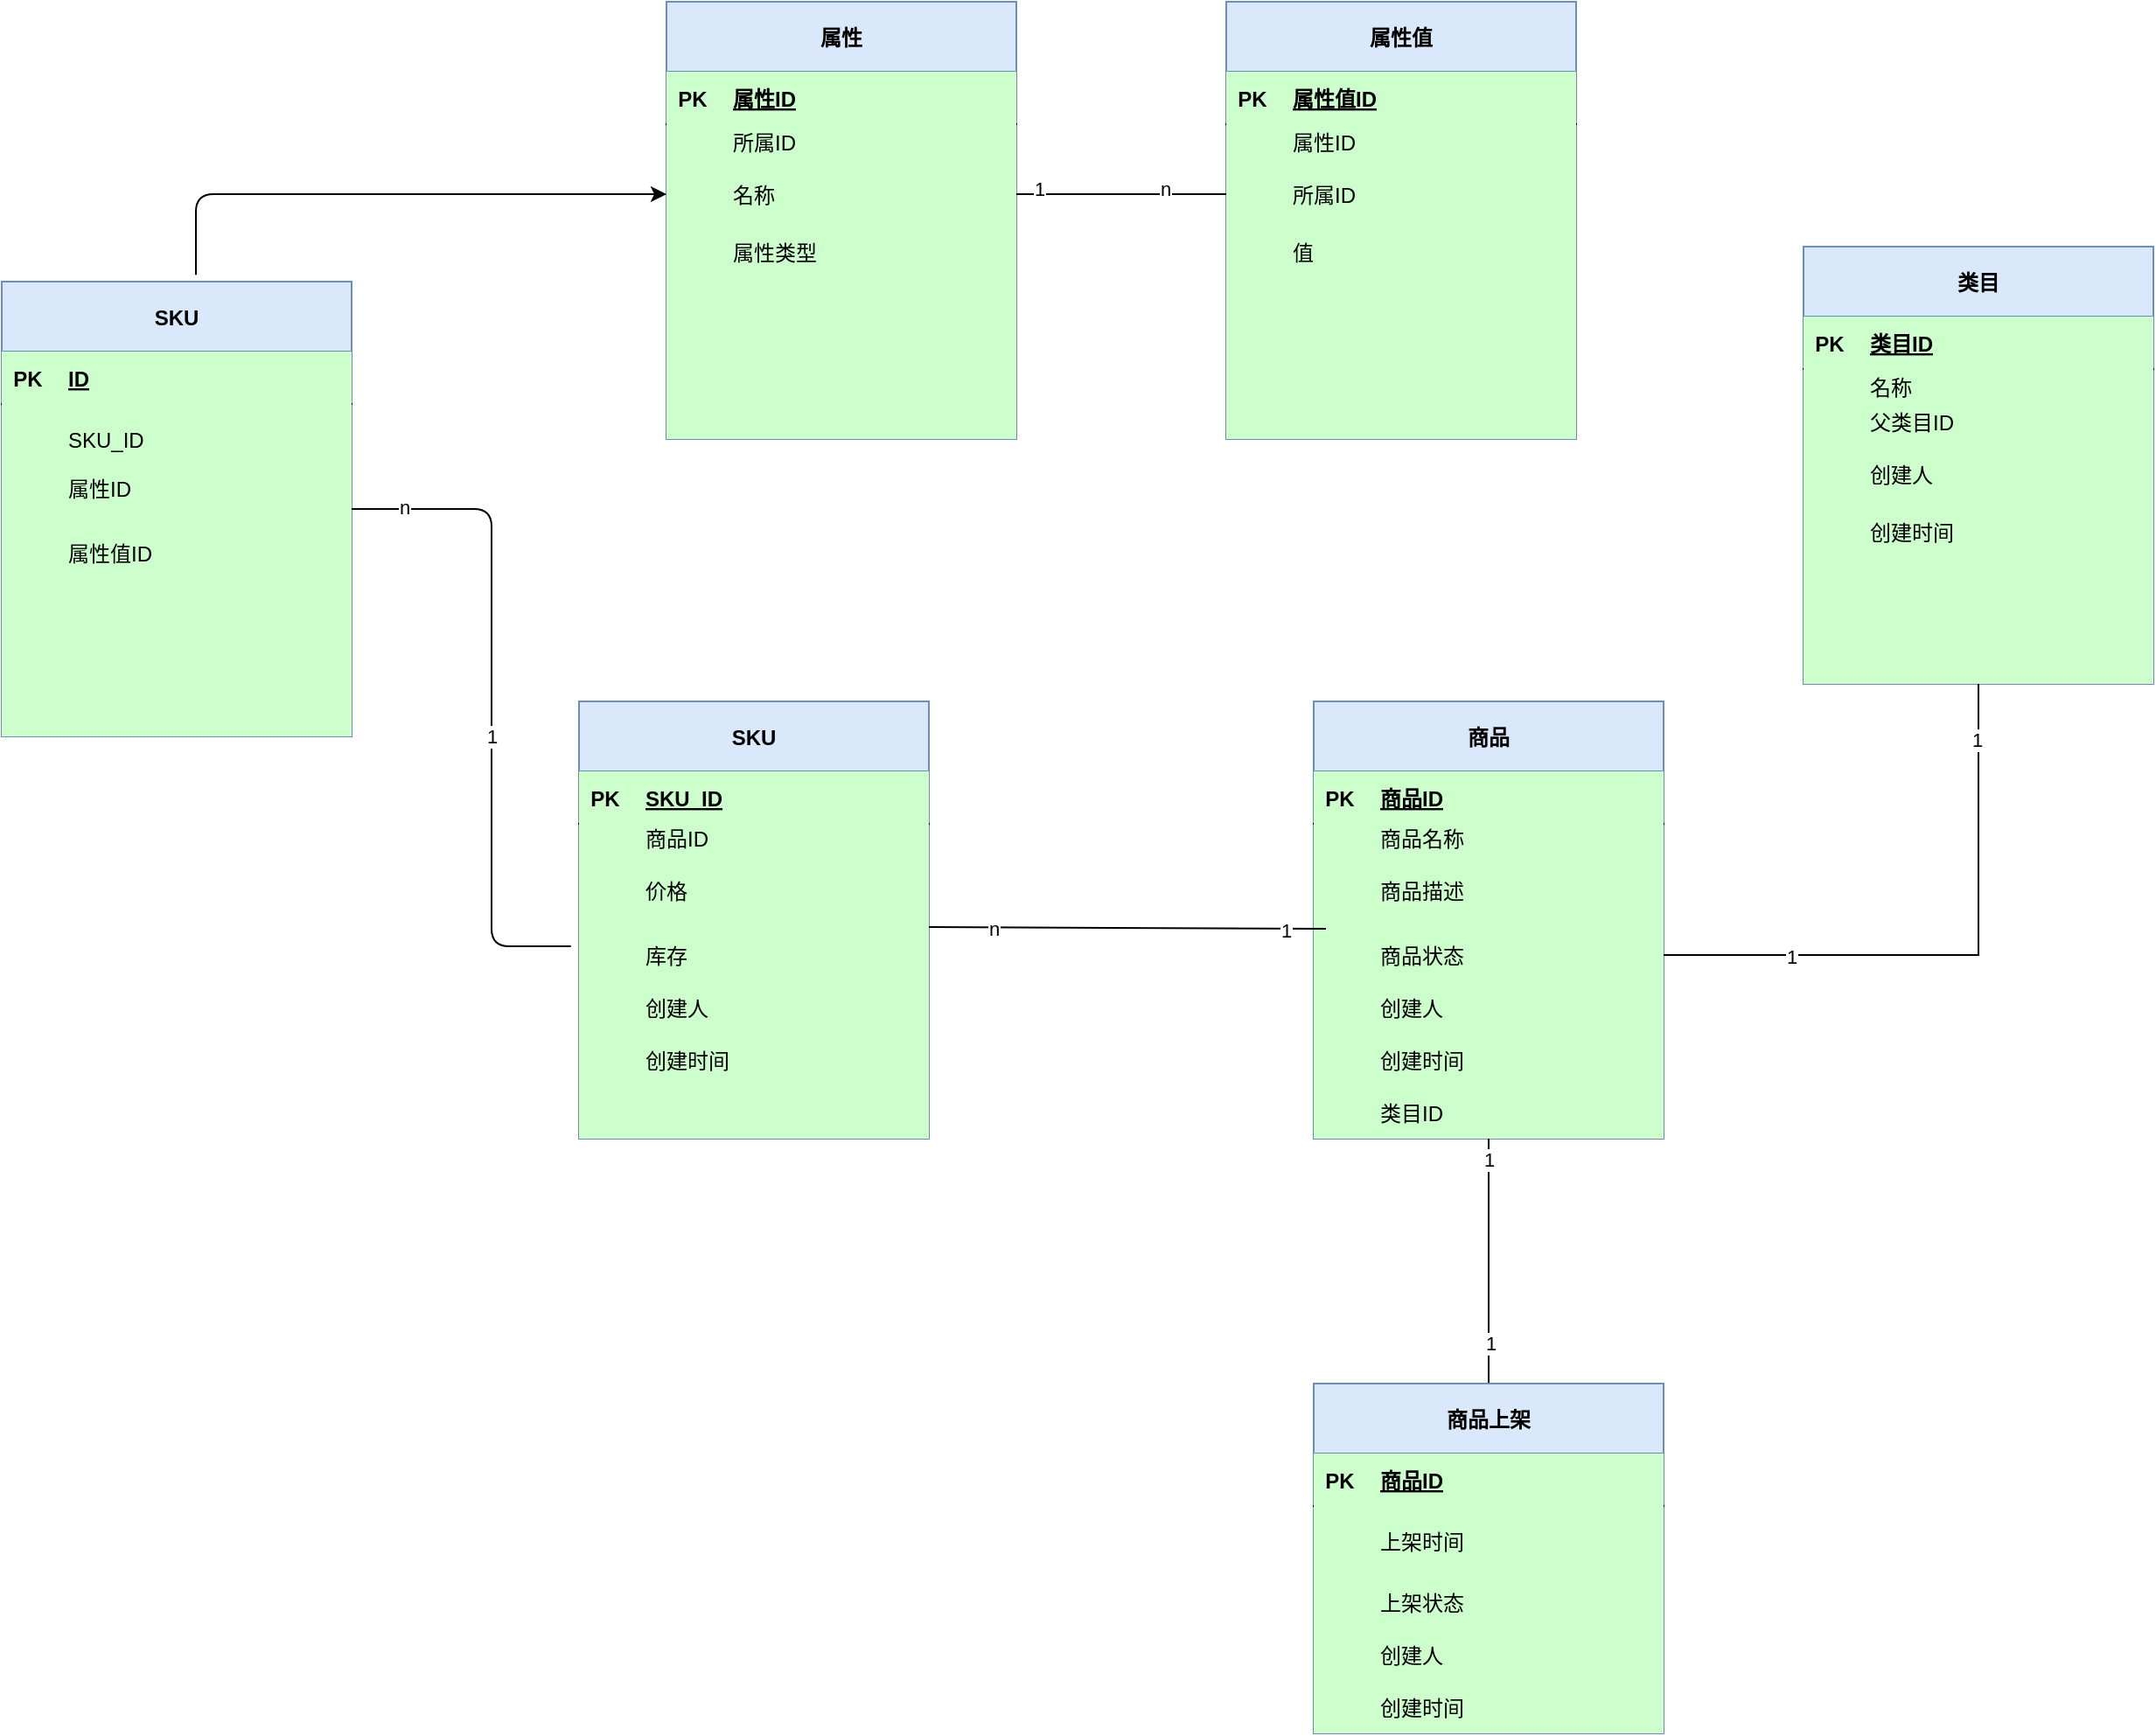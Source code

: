 <mxfile version="13.7.5" type="github">
  <diagram name="Page-1" id="efa7a0a1-bf9b-a30e-e6df-94a7791c09e9">
    <mxGraphModel dx="1424" dy="1853" grid="1" gridSize="10" guides="1" tooltips="1" connect="1" arrows="1" fold="1" page="1" pageScale="1" pageWidth="826" pageHeight="1169" background="#ffffff" math="0" shadow="0">
      <root>
        <mxCell id="0" />
        <mxCell id="1" parent="0" />
        <mxCell id="qIVOGHb0BJN2lnLGOt8N-184" value="SKU" style="shape=table;startSize=40;container=1;collapsible=1;childLayout=tableLayout;fixedRows=1;rowLines=0;fontStyle=1;align=center;resizeLast=1;fillColor=#dae8fc;strokeColor=#6c8ebf;" parent="1" vertex="1">
          <mxGeometry x="890" y="350" width="200" height="250" as="geometry" />
        </mxCell>
        <mxCell id="qIVOGHb0BJN2lnLGOt8N-185" value="" style="shape=partialRectangle;collapsible=0;dropTarget=0;pointerEvents=0;top=0;left=0;bottom=1;right=0;points=[[0,0.5],[1,0.5]];portConstraint=eastwest;fillColor=#CCFFCC;" parent="qIVOGHb0BJN2lnLGOt8N-184" vertex="1">
          <mxGeometry y="40" width="200" height="30" as="geometry" />
        </mxCell>
        <mxCell id="qIVOGHb0BJN2lnLGOt8N-186" value="PK" style="shape=partialRectangle;connectable=0;top=0;left=0;bottom=0;right=0;fontStyle=1;overflow=hidden;fillColor=#CCFFCC;" parent="qIVOGHb0BJN2lnLGOt8N-185" vertex="1">
          <mxGeometry width="30" height="30" as="geometry" />
        </mxCell>
        <mxCell id="qIVOGHb0BJN2lnLGOt8N-187" value="SKU_ID" style="shape=partialRectangle;connectable=0;top=0;left=0;bottom=0;right=0;align=left;spacingLeft=6;fontStyle=5;overflow=hidden;fillColor=#CCFFCC;" parent="qIVOGHb0BJN2lnLGOt8N-185" vertex="1">
          <mxGeometry x="30" width="170" height="30" as="geometry" />
        </mxCell>
        <mxCell id="qIVOGHb0BJN2lnLGOt8N-188" value="" style="shape=partialRectangle;collapsible=0;dropTarget=0;pointerEvents=0;top=0;left=0;bottom=0;right=0;points=[[0,0.5],[1,0.5]];portConstraint=eastwest;fillColor=#CCFFCC;" parent="qIVOGHb0BJN2lnLGOt8N-184" vertex="1">
          <mxGeometry y="70" width="200" height="30" as="geometry" />
        </mxCell>
        <mxCell id="qIVOGHb0BJN2lnLGOt8N-189" value="" style="shape=partialRectangle;connectable=0;top=0;left=0;bottom=0;right=0;editable=1;overflow=hidden;fillColor=#CCFFCC;" parent="qIVOGHb0BJN2lnLGOt8N-188" vertex="1">
          <mxGeometry width="30" height="30" as="geometry" />
        </mxCell>
        <mxCell id="qIVOGHb0BJN2lnLGOt8N-190" value="商品ID&#xa;" style="shape=partialRectangle;connectable=0;top=0;left=0;bottom=0;right=0;align=left;spacingLeft=6;overflow=hidden;fillColor=#CCFFCC;" parent="qIVOGHb0BJN2lnLGOt8N-188" vertex="1">
          <mxGeometry x="30" width="170" height="30" as="geometry" />
        </mxCell>
        <mxCell id="qIVOGHb0BJN2lnLGOt8N-191" value="" style="shape=partialRectangle;collapsible=0;dropTarget=0;pointerEvents=0;top=0;left=0;bottom=0;right=0;points=[[0,0.5],[1,0.5]];portConstraint=eastwest;fillColor=#CCFFCC;" parent="qIVOGHb0BJN2lnLGOt8N-184" vertex="1">
          <mxGeometry y="100" width="200" height="30" as="geometry" />
        </mxCell>
        <mxCell id="qIVOGHb0BJN2lnLGOt8N-192" value="" style="shape=partialRectangle;connectable=0;top=0;left=0;bottom=0;right=0;editable=1;overflow=hidden;fillColor=#CCFFCC;" parent="qIVOGHb0BJN2lnLGOt8N-191" vertex="1">
          <mxGeometry width="30" height="30" as="geometry" />
        </mxCell>
        <mxCell id="qIVOGHb0BJN2lnLGOt8N-193" value="价格&#xa;" style="shape=partialRectangle;connectable=0;top=0;left=0;bottom=0;right=0;align=left;spacingLeft=6;overflow=hidden;fillColor=#CCFFCC;" parent="qIVOGHb0BJN2lnLGOt8N-191" vertex="1">
          <mxGeometry x="30" width="170" height="30" as="geometry" />
        </mxCell>
        <mxCell id="qIVOGHb0BJN2lnLGOt8N-194" value="" style="shape=partialRectangle;collapsible=0;dropTarget=0;pointerEvents=0;top=0;left=0;bottom=0;right=0;points=[[0,0.5],[1,0.5]];portConstraint=eastwest;fillColor=#CCFFCC;" parent="qIVOGHb0BJN2lnLGOt8N-184" vertex="1">
          <mxGeometry y="130" width="200" height="30" as="geometry" />
        </mxCell>
        <mxCell id="qIVOGHb0BJN2lnLGOt8N-195" value="" style="shape=partialRectangle;connectable=0;top=0;left=0;bottom=0;right=0;editable=1;overflow=hidden;fillColor=#CCFFCC;" parent="qIVOGHb0BJN2lnLGOt8N-194" vertex="1">
          <mxGeometry width="30" height="30" as="geometry" />
        </mxCell>
        <mxCell id="qIVOGHb0BJN2lnLGOt8N-196" value="库存" style="shape=partialRectangle;connectable=0;top=0;left=0;bottom=0;right=0;align=left;spacingLeft=6;overflow=hidden;fillColor=#CCFFCC;" parent="qIVOGHb0BJN2lnLGOt8N-194" vertex="1">
          <mxGeometry x="30" width="170" height="30" as="geometry" />
        </mxCell>
        <mxCell id="qIVOGHb0BJN2lnLGOt8N-200" value="" style="shape=partialRectangle;collapsible=0;dropTarget=0;pointerEvents=0;top=0;left=0;bottom=0;right=0;points=[[0,0.5],[1,0.5]];portConstraint=eastwest;fillColor=#CCFFCC;" parent="qIVOGHb0BJN2lnLGOt8N-184" vertex="1">
          <mxGeometry y="160" width="200" height="30" as="geometry" />
        </mxCell>
        <mxCell id="qIVOGHb0BJN2lnLGOt8N-201" value="" style="shape=partialRectangle;connectable=0;top=0;left=0;bottom=0;right=0;editable=1;overflow=hidden;fillColor=#CCFFCC;" parent="qIVOGHb0BJN2lnLGOt8N-200" vertex="1">
          <mxGeometry width="30" height="30" as="geometry" />
        </mxCell>
        <mxCell id="qIVOGHb0BJN2lnLGOt8N-202" value="创建人" style="shape=partialRectangle;connectable=0;top=0;left=0;bottom=0;right=0;align=left;spacingLeft=6;overflow=hidden;fillColor=#CCFFCC;labelBorderColor=none;" parent="qIVOGHb0BJN2lnLGOt8N-200" vertex="1">
          <mxGeometry x="30" width="170" height="30" as="geometry" />
        </mxCell>
        <mxCell id="qIVOGHb0BJN2lnLGOt8N-203" value="" style="shape=partialRectangle;collapsible=0;dropTarget=0;pointerEvents=0;top=0;left=0;bottom=0;right=0;points=[[0,0.5],[1,0.5]];portConstraint=eastwest;fillColor=#CCFFCC;" parent="qIVOGHb0BJN2lnLGOt8N-184" vertex="1">
          <mxGeometry y="190" width="200" height="30" as="geometry" />
        </mxCell>
        <mxCell id="qIVOGHb0BJN2lnLGOt8N-204" value="" style="shape=partialRectangle;connectable=0;top=0;left=0;bottom=0;right=0;editable=1;overflow=hidden;fillColor=#CCFFCC;" parent="qIVOGHb0BJN2lnLGOt8N-203" vertex="1">
          <mxGeometry width="30" height="30" as="geometry" />
        </mxCell>
        <mxCell id="qIVOGHb0BJN2lnLGOt8N-205" value="创建时间" style="shape=partialRectangle;connectable=0;top=0;left=0;bottom=0;right=0;align=left;spacingLeft=6;overflow=hidden;fillColor=#CCFFCC;" parent="qIVOGHb0BJN2lnLGOt8N-203" vertex="1">
          <mxGeometry x="30" width="170" height="30" as="geometry" />
        </mxCell>
        <mxCell id="qIVOGHb0BJN2lnLGOt8N-197" value="" style="shape=partialRectangle;collapsible=0;dropTarget=0;pointerEvents=0;top=0;left=0;bottom=0;right=0;points=[[0,0.5],[1,0.5]];portConstraint=eastwest;fillColor=#CCFFCC;" parent="qIVOGHb0BJN2lnLGOt8N-184" vertex="1">
          <mxGeometry y="220" width="200" height="30" as="geometry" />
        </mxCell>
        <mxCell id="qIVOGHb0BJN2lnLGOt8N-198" value="" style="shape=partialRectangle;connectable=0;top=0;left=0;bottom=0;right=0;editable=1;overflow=hidden;fillColor=#CCFFCC;" parent="qIVOGHb0BJN2lnLGOt8N-197" vertex="1">
          <mxGeometry width="30" height="30" as="geometry" />
        </mxCell>
        <mxCell id="qIVOGHb0BJN2lnLGOt8N-199" value="" style="shape=partialRectangle;connectable=0;top=0;left=0;bottom=0;right=0;align=left;spacingLeft=6;overflow=hidden;fillColor=#CCFFCC;" parent="qIVOGHb0BJN2lnLGOt8N-197" vertex="1">
          <mxGeometry x="30" width="170" height="30" as="geometry" />
        </mxCell>
        <mxCell id="qIVOGHb0BJN2lnLGOt8N-303" style="edgeStyle=none;rounded=1;orthogonalLoop=1;jettySize=auto;html=1;entryX=0;entryY=0.5;entryDx=0;entryDy=0;startSize=40;" parent="qIVOGHb0BJN2lnLGOt8N-184" source="qIVOGHb0BJN2lnLGOt8N-194" target="qIVOGHb0BJN2lnLGOt8N-194" edge="1">
          <mxGeometry relative="1" as="geometry" />
        </mxCell>
        <mxCell id="qIVOGHb0BJN2lnLGOt8N-162" value="商品" style="shape=table;startSize=40;container=1;collapsible=1;childLayout=tableLayout;fixedRows=1;rowLines=0;fontStyle=1;align=center;resizeLast=1;fillColor=#dae8fc;strokeColor=#6c8ebf;" parent="1" vertex="1">
          <mxGeometry x="1310" y="350" width="200" height="250" as="geometry" />
        </mxCell>
        <mxCell id="qIVOGHb0BJN2lnLGOt8N-163" value="" style="shape=partialRectangle;collapsible=0;dropTarget=0;pointerEvents=0;top=0;left=0;bottom=1;right=0;points=[[0,0.5],[1,0.5]];portConstraint=eastwest;fillColor=#CCFFCC;" parent="qIVOGHb0BJN2lnLGOt8N-162" vertex="1">
          <mxGeometry y="40" width="200" height="30" as="geometry" />
        </mxCell>
        <mxCell id="qIVOGHb0BJN2lnLGOt8N-164" value="PK" style="shape=partialRectangle;connectable=0;top=0;left=0;bottom=0;right=0;fontStyle=1;overflow=hidden;fillColor=#CCFFCC;" parent="qIVOGHb0BJN2lnLGOt8N-163" vertex="1">
          <mxGeometry width="30" height="30" as="geometry" />
        </mxCell>
        <mxCell id="qIVOGHb0BJN2lnLGOt8N-165" value="商品ID" style="shape=partialRectangle;connectable=0;top=0;left=0;bottom=0;right=0;align=left;spacingLeft=6;fontStyle=5;overflow=hidden;fillColor=#CCFFCC;" parent="qIVOGHb0BJN2lnLGOt8N-163" vertex="1">
          <mxGeometry x="30" width="170" height="30" as="geometry" />
        </mxCell>
        <mxCell id="qIVOGHb0BJN2lnLGOt8N-166" value="" style="shape=partialRectangle;collapsible=0;dropTarget=0;pointerEvents=0;top=0;left=0;bottom=0;right=0;points=[[0,0.5],[1,0.5]];portConstraint=eastwest;fillColor=#CCFFCC;" parent="qIVOGHb0BJN2lnLGOt8N-162" vertex="1">
          <mxGeometry y="70" width="200" height="30" as="geometry" />
        </mxCell>
        <mxCell id="qIVOGHb0BJN2lnLGOt8N-167" value="" style="shape=partialRectangle;connectable=0;top=0;left=0;bottom=0;right=0;editable=1;overflow=hidden;fillColor=#CCFFCC;" parent="qIVOGHb0BJN2lnLGOt8N-166" vertex="1">
          <mxGeometry width="30" height="30" as="geometry" />
        </mxCell>
        <mxCell id="qIVOGHb0BJN2lnLGOt8N-168" value="商品名称&#xa;" style="shape=partialRectangle;connectable=0;top=0;left=0;bottom=0;right=0;align=left;spacingLeft=6;overflow=hidden;fillColor=#CCFFCC;" parent="qIVOGHb0BJN2lnLGOt8N-166" vertex="1">
          <mxGeometry x="30" width="170" height="30" as="geometry" />
        </mxCell>
        <mxCell id="qIVOGHb0BJN2lnLGOt8N-169" value="" style="shape=partialRectangle;collapsible=0;dropTarget=0;pointerEvents=0;top=0;left=0;bottom=0;right=0;points=[[0,0.5],[1,0.5]];portConstraint=eastwest;fillColor=#CCFFCC;" parent="qIVOGHb0BJN2lnLGOt8N-162" vertex="1">
          <mxGeometry y="100" width="200" height="30" as="geometry" />
        </mxCell>
        <mxCell id="qIVOGHb0BJN2lnLGOt8N-170" value="" style="shape=partialRectangle;connectable=0;top=0;left=0;bottom=0;right=0;editable=1;overflow=hidden;fillColor=#CCFFCC;" parent="qIVOGHb0BJN2lnLGOt8N-169" vertex="1">
          <mxGeometry width="30" height="30" as="geometry" />
        </mxCell>
        <mxCell id="qIVOGHb0BJN2lnLGOt8N-171" value="商品描述&#xa;" style="shape=partialRectangle;connectable=0;top=0;left=0;bottom=0;right=0;align=left;spacingLeft=6;overflow=hidden;fillColor=#CCFFCC;" parent="qIVOGHb0BJN2lnLGOt8N-169" vertex="1">
          <mxGeometry x="30" width="170" height="30" as="geometry" />
        </mxCell>
        <mxCell id="qIVOGHb0BJN2lnLGOt8N-172" value="" style="shape=partialRectangle;collapsible=0;dropTarget=0;pointerEvents=0;top=0;left=0;bottom=0;right=0;points=[[0,0.5],[1,0.5]];portConstraint=eastwest;fillColor=#CCFFCC;" parent="qIVOGHb0BJN2lnLGOt8N-162" vertex="1">
          <mxGeometry y="130" width="200" height="30" as="geometry" />
        </mxCell>
        <mxCell id="qIVOGHb0BJN2lnLGOt8N-173" value="" style="shape=partialRectangle;connectable=0;top=0;left=0;bottom=0;right=0;editable=1;overflow=hidden;fillColor=#CCFFCC;" parent="qIVOGHb0BJN2lnLGOt8N-172" vertex="1">
          <mxGeometry width="30" height="30" as="geometry" />
        </mxCell>
        <mxCell id="qIVOGHb0BJN2lnLGOt8N-174" value="商品状态" style="shape=partialRectangle;connectable=0;top=0;left=0;bottom=0;right=0;align=left;spacingLeft=6;overflow=hidden;fillColor=#CCFFCC;" parent="qIVOGHb0BJN2lnLGOt8N-172" vertex="1">
          <mxGeometry x="30" width="170" height="30" as="geometry" />
        </mxCell>
        <mxCell id="qIVOGHb0BJN2lnLGOt8N-178" value="" style="shape=partialRectangle;collapsible=0;dropTarget=0;pointerEvents=0;top=0;left=0;bottom=0;right=0;points=[[0,0.5],[1,0.5]];portConstraint=eastwest;fillColor=#CCFFCC;" parent="qIVOGHb0BJN2lnLGOt8N-162" vertex="1">
          <mxGeometry y="160" width="200" height="30" as="geometry" />
        </mxCell>
        <mxCell id="qIVOGHb0BJN2lnLGOt8N-179" value="" style="shape=partialRectangle;connectable=0;top=0;left=0;bottom=0;right=0;editable=1;overflow=hidden;fillColor=#CCFFCC;" parent="qIVOGHb0BJN2lnLGOt8N-178" vertex="1">
          <mxGeometry width="30" height="30" as="geometry" />
        </mxCell>
        <mxCell id="qIVOGHb0BJN2lnLGOt8N-180" value="创建人" style="shape=partialRectangle;connectable=0;top=0;left=0;bottom=0;right=0;align=left;spacingLeft=6;overflow=hidden;fillColor=#CCFFCC;" parent="qIVOGHb0BJN2lnLGOt8N-178" vertex="1">
          <mxGeometry x="30" width="170" height="30" as="geometry" />
        </mxCell>
        <mxCell id="qIVOGHb0BJN2lnLGOt8N-181" value="" style="shape=partialRectangle;collapsible=0;dropTarget=0;pointerEvents=0;top=0;left=0;bottom=0;right=0;points=[[0,0.5],[1,0.5]];portConstraint=eastwest;fillColor=#CCFFCC;" parent="qIVOGHb0BJN2lnLGOt8N-162" vertex="1">
          <mxGeometry y="190" width="200" height="30" as="geometry" />
        </mxCell>
        <mxCell id="qIVOGHb0BJN2lnLGOt8N-182" value="" style="shape=partialRectangle;connectable=0;top=0;left=0;bottom=0;right=0;editable=1;overflow=hidden;fillColor=#CCFFCC;" parent="qIVOGHb0BJN2lnLGOt8N-181" vertex="1">
          <mxGeometry width="30" height="30" as="geometry" />
        </mxCell>
        <mxCell id="qIVOGHb0BJN2lnLGOt8N-183" value="创建时间" style="shape=partialRectangle;connectable=0;top=0;left=0;bottom=0;right=0;align=left;spacingLeft=6;overflow=hidden;fillColor=#CCFFCC;" parent="qIVOGHb0BJN2lnLGOt8N-181" vertex="1">
          <mxGeometry x="30" width="170" height="30" as="geometry" />
        </mxCell>
        <mxCell id="qIVOGHb0BJN2lnLGOt8N-320" value="" style="shape=partialRectangle;collapsible=0;dropTarget=0;pointerEvents=0;fillColor=none;top=0;left=0;bottom=0;right=0;points=[[0,0.5],[1,0.5]];portConstraint=eastwest;strokeWidth=1;align=left;" parent="qIVOGHb0BJN2lnLGOt8N-162" vertex="1">
          <mxGeometry y="220" width="200" height="30" as="geometry" />
        </mxCell>
        <mxCell id="qIVOGHb0BJN2lnLGOt8N-321" value="" style="shape=partialRectangle;connectable=0;top=0;left=0;bottom=0;right=0;editable=1;overflow=hidden;fillColor=#CCFFCC;" parent="qIVOGHb0BJN2lnLGOt8N-320" vertex="1">
          <mxGeometry width="30" height="30" as="geometry" />
        </mxCell>
        <mxCell id="qIVOGHb0BJN2lnLGOt8N-322" value="类目ID" style="shape=partialRectangle;connectable=0;top=0;left=0;bottom=0;right=0;align=left;spacingLeft=6;overflow=hidden;strokeColor=#82b366;fillColor=#CCFFCC;" parent="qIVOGHb0BJN2lnLGOt8N-320" vertex="1">
          <mxGeometry x="30" width="170" height="30" as="geometry" />
        </mxCell>
        <mxCell id="qIVOGHb0BJN2lnLGOt8N-206" value="SKU" style="shape=table;startSize=40;container=1;collapsible=1;childLayout=tableLayout;fixedRows=1;rowLines=0;fontStyle=1;align=center;resizeLast=1;fillColor=#dae8fc;strokeColor=#6c8ebf;" parent="1" vertex="1">
          <mxGeometry x="560" y="110" width="200" height="260" as="geometry" />
        </mxCell>
        <mxCell id="qIVOGHb0BJN2lnLGOt8N-207" value="" style="shape=partialRectangle;collapsible=0;dropTarget=0;pointerEvents=0;top=0;left=0;bottom=1;right=0;points=[[0,0.5],[1,0.5]];portConstraint=eastwest;fillColor=#CCFFCC;" parent="qIVOGHb0BJN2lnLGOt8N-206" vertex="1">
          <mxGeometry y="40" width="200" height="30" as="geometry" />
        </mxCell>
        <mxCell id="qIVOGHb0BJN2lnLGOt8N-208" value="PK" style="shape=partialRectangle;connectable=0;top=0;left=0;bottom=0;right=0;fontStyle=1;overflow=hidden;fillColor=#CCFFCC;" parent="qIVOGHb0BJN2lnLGOt8N-207" vertex="1">
          <mxGeometry width="30" height="30" as="geometry" />
        </mxCell>
        <mxCell id="qIVOGHb0BJN2lnLGOt8N-209" value="ID" style="shape=partialRectangle;connectable=0;top=0;left=0;bottom=0;right=0;align=left;spacingLeft=6;fontStyle=5;overflow=hidden;fillColor=#CCFFCC;" parent="qIVOGHb0BJN2lnLGOt8N-207" vertex="1">
          <mxGeometry x="30" width="170" height="30" as="geometry" />
        </mxCell>
        <mxCell id="qIVOGHb0BJN2lnLGOt8N-210" value="" style="shape=partialRectangle;collapsible=0;dropTarget=0;pointerEvents=0;top=0;left=0;bottom=0;right=0;points=[[0,0.5],[1,0.5]];portConstraint=eastwest;fillColor=#CCFFCC;" parent="qIVOGHb0BJN2lnLGOt8N-206" vertex="1">
          <mxGeometry y="70" width="200" height="40" as="geometry" />
        </mxCell>
        <mxCell id="qIVOGHb0BJN2lnLGOt8N-211" value="" style="shape=partialRectangle;connectable=0;top=0;left=0;bottom=0;right=0;editable=1;overflow=hidden;fillColor=#CCFFCC;" parent="qIVOGHb0BJN2lnLGOt8N-210" vertex="1">
          <mxGeometry width="30" height="40" as="geometry" />
        </mxCell>
        <mxCell id="qIVOGHb0BJN2lnLGOt8N-212" value="SKU_ID" style="shape=partialRectangle;connectable=0;top=0;left=0;bottom=0;right=0;align=left;spacingLeft=6;overflow=hidden;strokeWidth=1;labelBorderColor=none;fillColor=none;" parent="qIVOGHb0BJN2lnLGOt8N-210" vertex="1">
          <mxGeometry x="30" width="170" height="40" as="geometry" />
        </mxCell>
        <mxCell id="qIVOGHb0BJN2lnLGOt8N-213" value="" style="shape=partialRectangle;collapsible=0;dropTarget=0;pointerEvents=0;top=0;left=0;bottom=0;right=0;points=[[0,0.5],[1,0.5]];portConstraint=eastwest;fillColor=#CCFFCC;" parent="qIVOGHb0BJN2lnLGOt8N-206" vertex="1">
          <mxGeometry y="110" width="200" height="30" as="geometry" />
        </mxCell>
        <mxCell id="qIVOGHb0BJN2lnLGOt8N-214" value="" style="shape=partialRectangle;connectable=0;top=0;left=0;bottom=0;right=0;editable=1;overflow=hidden;fillColor=#CCFFCC;" parent="qIVOGHb0BJN2lnLGOt8N-213" vertex="1">
          <mxGeometry width="30" height="30" as="geometry" />
        </mxCell>
        <mxCell id="qIVOGHb0BJN2lnLGOt8N-215" value="属性ID&#xa;" style="shape=partialRectangle;connectable=0;top=0;left=0;bottom=0;right=0;align=left;spacingLeft=6;overflow=hidden;fillColor=#CCFFCC;" parent="qIVOGHb0BJN2lnLGOt8N-213" vertex="1">
          <mxGeometry x="30" width="170" height="30" as="geometry" />
        </mxCell>
        <mxCell id="qIVOGHb0BJN2lnLGOt8N-216" value="" style="shape=partialRectangle;collapsible=0;dropTarget=0;pointerEvents=0;top=0;left=0;bottom=0;right=0;points=[[0,0.5],[1,0.5]];portConstraint=eastwest;fillColor=#CCFFCC;" parent="qIVOGHb0BJN2lnLGOt8N-206" vertex="1">
          <mxGeometry y="140" width="200" height="30" as="geometry" />
        </mxCell>
        <mxCell id="qIVOGHb0BJN2lnLGOt8N-217" value="" style="shape=partialRectangle;connectable=0;top=0;left=0;bottom=0;right=0;editable=1;overflow=hidden;fillColor=#CCFFCC;" parent="qIVOGHb0BJN2lnLGOt8N-216" vertex="1">
          <mxGeometry width="30" height="30" as="geometry" />
        </mxCell>
        <mxCell id="qIVOGHb0BJN2lnLGOt8N-218" value="属性值ID" style="shape=partialRectangle;connectable=0;top=0;left=0;bottom=0;right=0;align=left;spacingLeft=6;overflow=hidden;fillColor=#CCFFCC;" parent="qIVOGHb0BJN2lnLGOt8N-216" vertex="1">
          <mxGeometry x="30" width="170" height="30" as="geometry" />
        </mxCell>
        <mxCell id="qIVOGHb0BJN2lnLGOt8N-219" value="" style="shape=partialRectangle;collapsible=0;dropTarget=0;pointerEvents=0;top=0;left=0;bottom=0;right=0;points=[[0,0.5],[1,0.5]];portConstraint=eastwest;fillColor=#CCFFCC;" parent="qIVOGHb0BJN2lnLGOt8N-206" vertex="1">
          <mxGeometry y="170" width="200" height="30" as="geometry" />
        </mxCell>
        <mxCell id="qIVOGHb0BJN2lnLGOt8N-220" value="" style="shape=partialRectangle;connectable=0;top=0;left=0;bottom=0;right=0;editable=1;overflow=hidden;fillColor=#CCFFCC;" parent="qIVOGHb0BJN2lnLGOt8N-219" vertex="1">
          <mxGeometry width="30" height="30" as="geometry" />
        </mxCell>
        <mxCell id="qIVOGHb0BJN2lnLGOt8N-221" value="" style="shape=partialRectangle;connectable=0;top=0;left=0;bottom=0;right=0;align=left;spacingLeft=6;overflow=hidden;fillColor=#CCFFCC;labelBorderColor=none;" parent="qIVOGHb0BJN2lnLGOt8N-219" vertex="1">
          <mxGeometry x="30" width="170" height="30" as="geometry" />
        </mxCell>
        <mxCell id="qIVOGHb0BJN2lnLGOt8N-222" value="" style="shape=partialRectangle;collapsible=0;dropTarget=0;pointerEvents=0;top=0;left=0;bottom=0;right=0;points=[[0,0.5],[1,0.5]];portConstraint=eastwest;fillColor=#CCFFCC;" parent="qIVOGHb0BJN2lnLGOt8N-206" vertex="1">
          <mxGeometry y="200" width="200" height="30" as="geometry" />
        </mxCell>
        <mxCell id="qIVOGHb0BJN2lnLGOt8N-223" value="" style="shape=partialRectangle;connectable=0;top=0;left=0;bottom=0;right=0;editable=1;overflow=hidden;fillColor=#CCFFCC;" parent="qIVOGHb0BJN2lnLGOt8N-222" vertex="1">
          <mxGeometry width="30" height="30" as="geometry" />
        </mxCell>
        <mxCell id="qIVOGHb0BJN2lnLGOt8N-224" value="" style="shape=partialRectangle;connectable=0;top=0;left=0;bottom=0;right=0;align=left;spacingLeft=6;overflow=hidden;fillColor=#CCFFCC;" parent="qIVOGHb0BJN2lnLGOt8N-222" vertex="1">
          <mxGeometry x="30" width="170" height="30" as="geometry" />
        </mxCell>
        <mxCell id="qIVOGHb0BJN2lnLGOt8N-225" value="" style="shape=partialRectangle;collapsible=0;dropTarget=0;pointerEvents=0;top=0;left=0;bottom=0;right=0;points=[[0,0.5],[1,0.5]];portConstraint=eastwest;fillColor=#CCFFCC;" parent="qIVOGHb0BJN2lnLGOt8N-206" vertex="1">
          <mxGeometry y="230" width="200" height="30" as="geometry" />
        </mxCell>
        <mxCell id="qIVOGHb0BJN2lnLGOt8N-226" value="" style="shape=partialRectangle;connectable=0;top=0;left=0;bottom=0;right=0;editable=1;overflow=hidden;fillColor=#CCFFCC;" parent="qIVOGHb0BJN2lnLGOt8N-225" vertex="1">
          <mxGeometry width="30" height="30" as="geometry" />
        </mxCell>
        <mxCell id="qIVOGHb0BJN2lnLGOt8N-227" value="" style="shape=partialRectangle;connectable=0;top=0;left=0;bottom=0;right=0;align=left;spacingLeft=6;overflow=hidden;fillColor=#CCFFCC;" parent="qIVOGHb0BJN2lnLGOt8N-225" vertex="1">
          <mxGeometry x="30" width="170" height="30" as="geometry" />
        </mxCell>
        <mxCell id="qIVOGHb0BJN2lnLGOt8N-228" value="属性" style="shape=table;startSize=40;container=1;collapsible=1;childLayout=tableLayout;fixedRows=1;rowLines=0;fontStyle=1;align=center;resizeLast=1;fillColor=#dae8fc;strokeColor=#6c8ebf;" parent="1" vertex="1">
          <mxGeometry x="940" y="-50" width="200" height="250" as="geometry" />
        </mxCell>
        <mxCell id="qIVOGHb0BJN2lnLGOt8N-229" value="" style="shape=partialRectangle;collapsible=0;dropTarget=0;pointerEvents=0;top=0;left=0;bottom=1;right=0;points=[[0,0.5],[1,0.5]];portConstraint=eastwest;fillColor=#CCFFCC;" parent="qIVOGHb0BJN2lnLGOt8N-228" vertex="1">
          <mxGeometry y="40" width="200" height="30" as="geometry" />
        </mxCell>
        <mxCell id="qIVOGHb0BJN2lnLGOt8N-230" value="PK" style="shape=partialRectangle;connectable=0;top=0;left=0;bottom=0;right=0;fontStyle=1;overflow=hidden;fillColor=#CCFFCC;" parent="qIVOGHb0BJN2lnLGOt8N-229" vertex="1">
          <mxGeometry width="30" height="30" as="geometry" />
        </mxCell>
        <mxCell id="qIVOGHb0BJN2lnLGOt8N-231" value="属性ID" style="shape=partialRectangle;connectable=0;top=0;left=0;bottom=0;right=0;align=left;spacingLeft=6;fontStyle=5;overflow=hidden;fillColor=#CCFFCC;" parent="qIVOGHb0BJN2lnLGOt8N-229" vertex="1">
          <mxGeometry x="30" width="170" height="30" as="geometry" />
        </mxCell>
        <mxCell id="qIVOGHb0BJN2lnLGOt8N-238" value="" style="shape=partialRectangle;collapsible=0;dropTarget=0;pointerEvents=0;top=0;left=0;bottom=0;right=0;points=[[0,0.5],[1,0.5]];portConstraint=eastwest;fillColor=#CCFFCC;" parent="qIVOGHb0BJN2lnLGOt8N-228" vertex="1">
          <mxGeometry y="70" width="200" height="20" as="geometry" />
        </mxCell>
        <mxCell id="qIVOGHb0BJN2lnLGOt8N-239" value="" style="shape=partialRectangle;connectable=0;top=0;left=0;bottom=0;right=0;editable=1;overflow=hidden;fillColor=#CCFFCC;" parent="qIVOGHb0BJN2lnLGOt8N-238" vertex="1">
          <mxGeometry width="30" height="20" as="geometry" />
        </mxCell>
        <mxCell id="qIVOGHb0BJN2lnLGOt8N-240" value="所属ID" style="shape=partialRectangle;connectable=0;top=0;left=0;bottom=0;right=0;align=left;spacingLeft=6;overflow=hidden;fillColor=#CCFFCC;" parent="qIVOGHb0BJN2lnLGOt8N-238" vertex="1">
          <mxGeometry x="30" width="170" height="20" as="geometry" />
        </mxCell>
        <mxCell id="qIVOGHb0BJN2lnLGOt8N-232" value="" style="shape=partialRectangle;collapsible=0;dropTarget=0;pointerEvents=0;top=0;left=0;bottom=0;right=0;points=[[0,0.5],[1,0.5]];portConstraint=eastwest;fillColor=#CCFFCC;" parent="qIVOGHb0BJN2lnLGOt8N-228" vertex="1">
          <mxGeometry y="90" width="200" height="40" as="geometry" />
        </mxCell>
        <mxCell id="qIVOGHb0BJN2lnLGOt8N-233" value="" style="shape=partialRectangle;connectable=0;top=0;left=0;bottom=0;right=0;editable=1;overflow=hidden;fillColor=#CCFFCC;" parent="qIVOGHb0BJN2lnLGOt8N-232" vertex="1">
          <mxGeometry width="30" height="40" as="geometry" />
        </mxCell>
        <mxCell id="qIVOGHb0BJN2lnLGOt8N-234" value="名称" style="shape=partialRectangle;connectable=0;top=0;left=0;bottom=0;right=0;align=left;spacingLeft=6;overflow=hidden;strokeWidth=1;labelBorderColor=none;fillColor=none;" parent="qIVOGHb0BJN2lnLGOt8N-232" vertex="1">
          <mxGeometry x="30" width="170" height="40" as="geometry" />
        </mxCell>
        <mxCell id="qIVOGHb0BJN2lnLGOt8N-235" value="" style="shape=partialRectangle;collapsible=0;dropTarget=0;pointerEvents=0;top=0;left=0;bottom=0;right=0;points=[[0,0.5],[1,0.5]];portConstraint=eastwest;fillColor=#CCFFCC;" parent="qIVOGHb0BJN2lnLGOt8N-228" vertex="1">
          <mxGeometry y="130" width="200" height="40" as="geometry" />
        </mxCell>
        <mxCell id="qIVOGHb0BJN2lnLGOt8N-236" value="" style="shape=partialRectangle;connectable=0;top=0;left=0;bottom=0;right=0;editable=1;overflow=hidden;fillColor=#CCFFCC;" parent="qIVOGHb0BJN2lnLGOt8N-235" vertex="1">
          <mxGeometry width="30" height="40" as="geometry" />
        </mxCell>
        <mxCell id="qIVOGHb0BJN2lnLGOt8N-237" value="属性类型&#xa;" style="shape=partialRectangle;connectable=0;top=0;left=0;bottom=0;right=0;align=left;spacingLeft=6;overflow=hidden;fillColor=#CCFFCC;" parent="qIVOGHb0BJN2lnLGOt8N-235" vertex="1">
          <mxGeometry x="30" width="170" height="40" as="geometry" />
        </mxCell>
        <mxCell id="qIVOGHb0BJN2lnLGOt8N-241" value="" style="shape=partialRectangle;collapsible=0;dropTarget=0;pointerEvents=0;top=0;left=0;bottom=0;right=0;points=[[0,0.5],[1,0.5]];portConstraint=eastwest;fillColor=#CCFFCC;" parent="qIVOGHb0BJN2lnLGOt8N-228" vertex="1">
          <mxGeometry y="170" width="200" height="20" as="geometry" />
        </mxCell>
        <mxCell id="qIVOGHb0BJN2lnLGOt8N-242" value="" style="shape=partialRectangle;connectable=0;top=0;left=0;bottom=0;right=0;editable=1;overflow=hidden;fillColor=#CCFFCC;" parent="qIVOGHb0BJN2lnLGOt8N-241" vertex="1">
          <mxGeometry width="30" height="20" as="geometry" />
        </mxCell>
        <mxCell id="qIVOGHb0BJN2lnLGOt8N-243" value="" style="shape=partialRectangle;connectable=0;top=0;left=0;bottom=0;right=0;align=left;spacingLeft=6;overflow=hidden;fillColor=#CCFFCC;labelBorderColor=none;" parent="qIVOGHb0BJN2lnLGOt8N-241" vertex="1">
          <mxGeometry x="30" width="170" height="20" as="geometry" />
        </mxCell>
        <mxCell id="qIVOGHb0BJN2lnLGOt8N-244" value="" style="shape=partialRectangle;collapsible=0;dropTarget=0;pointerEvents=0;top=0;left=0;bottom=0;right=0;points=[[0,0.5],[1,0.5]];portConstraint=eastwest;fillColor=#CCFFCC;" parent="qIVOGHb0BJN2lnLGOt8N-228" vertex="1">
          <mxGeometry y="190" width="200" height="30" as="geometry" />
        </mxCell>
        <mxCell id="qIVOGHb0BJN2lnLGOt8N-245" value="" style="shape=partialRectangle;connectable=0;top=0;left=0;bottom=0;right=0;editable=1;overflow=hidden;fillColor=#CCFFCC;" parent="qIVOGHb0BJN2lnLGOt8N-244" vertex="1">
          <mxGeometry width="30" height="30" as="geometry" />
        </mxCell>
        <mxCell id="qIVOGHb0BJN2lnLGOt8N-246" value="" style="shape=partialRectangle;connectable=0;top=0;left=0;bottom=0;right=0;align=left;spacingLeft=6;overflow=hidden;fillColor=#CCFFCC;" parent="qIVOGHb0BJN2lnLGOt8N-244" vertex="1">
          <mxGeometry x="30" width="170" height="30" as="geometry" />
        </mxCell>
        <mxCell id="qIVOGHb0BJN2lnLGOt8N-247" value="" style="shape=partialRectangle;collapsible=0;dropTarget=0;pointerEvents=0;top=0;left=0;bottom=0;right=0;points=[[0,0.5],[1,0.5]];portConstraint=eastwest;fillColor=#CCFFCC;" parent="qIVOGHb0BJN2lnLGOt8N-228" vertex="1">
          <mxGeometry y="220" width="200" height="30" as="geometry" />
        </mxCell>
        <mxCell id="qIVOGHb0BJN2lnLGOt8N-248" value="" style="shape=partialRectangle;connectable=0;top=0;left=0;bottom=0;right=0;editable=1;overflow=hidden;fillColor=#CCFFCC;" parent="qIVOGHb0BJN2lnLGOt8N-247" vertex="1">
          <mxGeometry width="30" height="30" as="geometry" />
        </mxCell>
        <mxCell id="qIVOGHb0BJN2lnLGOt8N-249" value="" style="shape=partialRectangle;connectable=0;top=0;left=0;bottom=0;right=0;align=left;spacingLeft=6;overflow=hidden;fillColor=#CCFFCC;" parent="qIVOGHb0BJN2lnLGOt8N-247" vertex="1">
          <mxGeometry x="30" width="170" height="30" as="geometry" />
        </mxCell>
        <mxCell id="qIVOGHb0BJN2lnLGOt8N-250" value="属性值" style="shape=table;startSize=40;container=1;collapsible=1;childLayout=tableLayout;fixedRows=1;rowLines=0;fontStyle=1;align=center;resizeLast=1;fillColor=#dae8fc;strokeColor=#6c8ebf;" parent="1" vertex="1">
          <mxGeometry x="1260" y="-50" width="200" height="250" as="geometry" />
        </mxCell>
        <mxCell id="qIVOGHb0BJN2lnLGOt8N-251" value="" style="shape=partialRectangle;collapsible=0;dropTarget=0;pointerEvents=0;top=0;left=0;bottom=1;right=0;points=[[0,0.5],[1,0.5]];portConstraint=eastwest;fillColor=#CCFFCC;" parent="qIVOGHb0BJN2lnLGOt8N-250" vertex="1">
          <mxGeometry y="40" width="200" height="30" as="geometry" />
        </mxCell>
        <mxCell id="qIVOGHb0BJN2lnLGOt8N-252" value="PK" style="shape=partialRectangle;connectable=0;top=0;left=0;bottom=0;right=0;fontStyle=1;overflow=hidden;fillColor=#CCFFCC;" parent="qIVOGHb0BJN2lnLGOt8N-251" vertex="1">
          <mxGeometry width="30" height="30" as="geometry" />
        </mxCell>
        <mxCell id="qIVOGHb0BJN2lnLGOt8N-253" value="属性值ID" style="shape=partialRectangle;connectable=0;top=0;left=0;bottom=0;right=0;align=left;spacingLeft=6;fontStyle=5;overflow=hidden;fillColor=#CCFFCC;" parent="qIVOGHb0BJN2lnLGOt8N-251" vertex="1">
          <mxGeometry x="30" width="170" height="30" as="geometry" />
        </mxCell>
        <mxCell id="qIVOGHb0BJN2lnLGOt8N-254" value="" style="shape=partialRectangle;collapsible=0;dropTarget=0;pointerEvents=0;top=0;left=0;bottom=0;right=0;points=[[0,0.5],[1,0.5]];portConstraint=eastwest;fillColor=#CCFFCC;" parent="qIVOGHb0BJN2lnLGOt8N-250" vertex="1">
          <mxGeometry y="70" width="200" height="20" as="geometry" />
        </mxCell>
        <mxCell id="qIVOGHb0BJN2lnLGOt8N-255" value="" style="shape=partialRectangle;connectable=0;top=0;left=0;bottom=0;right=0;editable=1;overflow=hidden;fillColor=#CCFFCC;" parent="qIVOGHb0BJN2lnLGOt8N-254" vertex="1">
          <mxGeometry width="30" height="20" as="geometry" />
        </mxCell>
        <mxCell id="qIVOGHb0BJN2lnLGOt8N-256" value="属性ID" style="shape=partialRectangle;connectable=0;top=0;left=0;bottom=0;right=0;align=left;spacingLeft=6;overflow=hidden;fillColor=#CCFFCC;" parent="qIVOGHb0BJN2lnLGOt8N-254" vertex="1">
          <mxGeometry x="30" width="170" height="20" as="geometry" />
        </mxCell>
        <mxCell id="qIVOGHb0BJN2lnLGOt8N-257" value="" style="shape=partialRectangle;collapsible=0;dropTarget=0;pointerEvents=0;top=0;left=0;bottom=0;right=0;points=[[0,0.5],[1,0.5]];portConstraint=eastwest;fillColor=#CCFFCC;" parent="qIVOGHb0BJN2lnLGOt8N-250" vertex="1">
          <mxGeometry y="90" width="200" height="40" as="geometry" />
        </mxCell>
        <mxCell id="qIVOGHb0BJN2lnLGOt8N-258" value="" style="shape=partialRectangle;connectable=0;top=0;left=0;bottom=0;right=0;editable=1;overflow=hidden;fillColor=#CCFFCC;" parent="qIVOGHb0BJN2lnLGOt8N-257" vertex="1">
          <mxGeometry width="30" height="40" as="geometry" />
        </mxCell>
        <mxCell id="qIVOGHb0BJN2lnLGOt8N-259" value="所属ID" style="shape=partialRectangle;connectable=0;top=0;left=0;bottom=0;right=0;align=left;spacingLeft=6;overflow=hidden;strokeWidth=1;labelBorderColor=none;fillColor=none;" parent="qIVOGHb0BJN2lnLGOt8N-257" vertex="1">
          <mxGeometry x="30" width="170" height="40" as="geometry" />
        </mxCell>
        <mxCell id="qIVOGHb0BJN2lnLGOt8N-260" value="" style="shape=partialRectangle;collapsible=0;dropTarget=0;pointerEvents=0;top=0;left=0;bottom=0;right=0;points=[[0,0.5],[1,0.5]];portConstraint=eastwest;fillColor=#CCFFCC;" parent="qIVOGHb0BJN2lnLGOt8N-250" vertex="1">
          <mxGeometry y="130" width="200" height="40" as="geometry" />
        </mxCell>
        <mxCell id="qIVOGHb0BJN2lnLGOt8N-261" value="" style="shape=partialRectangle;connectable=0;top=0;left=0;bottom=0;right=0;editable=1;overflow=hidden;fillColor=#CCFFCC;" parent="qIVOGHb0BJN2lnLGOt8N-260" vertex="1">
          <mxGeometry width="30" height="40" as="geometry" />
        </mxCell>
        <mxCell id="qIVOGHb0BJN2lnLGOt8N-262" value="值&#xa;" style="shape=partialRectangle;connectable=0;top=0;left=0;bottom=0;right=0;align=left;spacingLeft=6;overflow=hidden;fillColor=#CCFFCC;" parent="qIVOGHb0BJN2lnLGOt8N-260" vertex="1">
          <mxGeometry x="30" width="170" height="40" as="geometry" />
        </mxCell>
        <mxCell id="qIVOGHb0BJN2lnLGOt8N-263" value="" style="shape=partialRectangle;collapsible=0;dropTarget=0;pointerEvents=0;top=0;left=0;bottom=0;right=0;points=[[0,0.5],[1,0.5]];portConstraint=eastwest;fillColor=#CCFFCC;" parent="qIVOGHb0BJN2lnLGOt8N-250" vertex="1">
          <mxGeometry y="170" width="200" height="20" as="geometry" />
        </mxCell>
        <mxCell id="qIVOGHb0BJN2lnLGOt8N-264" value="" style="shape=partialRectangle;connectable=0;top=0;left=0;bottom=0;right=0;editable=1;overflow=hidden;fillColor=#CCFFCC;" parent="qIVOGHb0BJN2lnLGOt8N-263" vertex="1">
          <mxGeometry width="30" height="20" as="geometry" />
        </mxCell>
        <mxCell id="qIVOGHb0BJN2lnLGOt8N-265" value="" style="shape=partialRectangle;connectable=0;top=0;left=0;bottom=0;right=0;align=left;spacingLeft=6;overflow=hidden;fillColor=#CCFFCC;labelBorderColor=none;" parent="qIVOGHb0BJN2lnLGOt8N-263" vertex="1">
          <mxGeometry x="30" width="170" height="20" as="geometry" />
        </mxCell>
        <mxCell id="qIVOGHb0BJN2lnLGOt8N-266" value="" style="shape=partialRectangle;collapsible=0;dropTarget=0;pointerEvents=0;top=0;left=0;bottom=0;right=0;points=[[0,0.5],[1,0.5]];portConstraint=eastwest;fillColor=#CCFFCC;" parent="qIVOGHb0BJN2lnLGOt8N-250" vertex="1">
          <mxGeometry y="190" width="200" height="30" as="geometry" />
        </mxCell>
        <mxCell id="qIVOGHb0BJN2lnLGOt8N-267" value="" style="shape=partialRectangle;connectable=0;top=0;left=0;bottom=0;right=0;editable=1;overflow=hidden;fillColor=#CCFFCC;" parent="qIVOGHb0BJN2lnLGOt8N-266" vertex="1">
          <mxGeometry width="30" height="30" as="geometry" />
        </mxCell>
        <mxCell id="qIVOGHb0BJN2lnLGOt8N-268" value="" style="shape=partialRectangle;connectable=0;top=0;left=0;bottom=0;right=0;align=left;spacingLeft=6;overflow=hidden;fillColor=#CCFFCC;" parent="qIVOGHb0BJN2lnLGOt8N-266" vertex="1">
          <mxGeometry x="30" width="170" height="30" as="geometry" />
        </mxCell>
        <mxCell id="qIVOGHb0BJN2lnLGOt8N-269" value="" style="shape=partialRectangle;collapsible=0;dropTarget=0;pointerEvents=0;top=0;left=0;bottom=0;right=0;points=[[0,0.5],[1,0.5]];portConstraint=eastwest;fillColor=#CCFFCC;" parent="qIVOGHb0BJN2lnLGOt8N-250" vertex="1">
          <mxGeometry y="220" width="200" height="30" as="geometry" />
        </mxCell>
        <mxCell id="qIVOGHb0BJN2lnLGOt8N-270" value="" style="shape=partialRectangle;connectable=0;top=0;left=0;bottom=0;right=0;editable=1;overflow=hidden;fillColor=#CCFFCC;" parent="qIVOGHb0BJN2lnLGOt8N-269" vertex="1">
          <mxGeometry width="30" height="30" as="geometry" />
        </mxCell>
        <mxCell id="qIVOGHb0BJN2lnLGOt8N-271" value="" style="shape=partialRectangle;connectable=0;top=0;left=0;bottom=0;right=0;align=left;spacingLeft=6;overflow=hidden;fillColor=#CCFFCC;" parent="qIVOGHb0BJN2lnLGOt8N-269" vertex="1">
          <mxGeometry x="30" width="170" height="30" as="geometry" />
        </mxCell>
        <mxCell id="qIVOGHb0BJN2lnLGOt8N-294" value="" style="endArrow=none;html=1;rounded=0;exitX=1;exitY=0.967;exitDx=0;exitDy=0;exitPerimeter=0;" parent="1" source="qIVOGHb0BJN2lnLGOt8N-191" edge="1">
          <mxGeometry relative="1" as="geometry">
            <mxPoint x="1070" y="450" as="sourcePoint" />
            <mxPoint x="1317" y="480" as="targetPoint" />
            <Array as="points">
              <mxPoint x="1317" y="480" />
            </Array>
          </mxGeometry>
        </mxCell>
        <mxCell id="qIVOGHb0BJN2lnLGOt8N-295" value="n" style="edgeLabel;html=1;align=center;verticalAlign=middle;resizable=0;points=[];" parent="qIVOGHb0BJN2lnLGOt8N-294" vertex="1" connectable="0">
          <mxGeometry x="-0.674" y="-1" relative="1" as="geometry">
            <mxPoint as="offset" />
          </mxGeometry>
        </mxCell>
        <mxCell id="qIVOGHb0BJN2lnLGOt8N-296" value="1" style="edgeLabel;html=1;align=center;verticalAlign=middle;resizable=0;points=[];" parent="qIVOGHb0BJN2lnLGOt8N-294" vertex="1" connectable="0">
          <mxGeometry x="1" y="23" relative="1" as="geometry">
            <mxPoint x="-23" y="1" as="offset" />
          </mxGeometry>
        </mxCell>
        <mxCell id="qIVOGHb0BJN2lnLGOt8N-302" value="1" style="endArrow=none;html=1;exitX=1;exitY=0.5;exitDx=0;exitDy=0;rounded=1;" parent="1" source="qIVOGHb0BJN2lnLGOt8N-206" edge="1">
          <mxGeometry relative="1" as="geometry">
            <mxPoint x="760" y="235" as="sourcePoint" />
            <mxPoint x="850" y="490" as="targetPoint" />
            <Array as="points">
              <mxPoint x="840" y="240" />
              <mxPoint x="840" y="490" />
              <mxPoint x="890" y="490" />
            </Array>
          </mxGeometry>
        </mxCell>
        <mxCell id="qIVOGHb0BJN2lnLGOt8N-304" value="n" style="edgeLabel;html=1;align=center;verticalAlign=middle;resizable=0;points=[];" parent="qIVOGHb0BJN2lnLGOt8N-302" vertex="1" connectable="0">
          <mxGeometry x="-0.857" y="1" relative="1" as="geometry">
            <mxPoint as="offset" />
          </mxGeometry>
        </mxCell>
        <mxCell id="qIVOGHb0BJN2lnLGOt8N-307" style="edgeStyle=none;rounded=1;orthogonalLoop=1;jettySize=auto;html=1;entryX=0;entryY=0.5;entryDx=0;entryDy=0;startSize=40;exitX=0.555;exitY=-0.015;exitDx=0;exitDy=0;exitPerimeter=0;" parent="1" source="qIVOGHb0BJN2lnLGOt8N-206" target="qIVOGHb0BJN2lnLGOt8N-232" edge="1">
          <mxGeometry relative="1" as="geometry">
            <Array as="points">
              <mxPoint x="671" y="60" />
            </Array>
          </mxGeometry>
        </mxCell>
        <mxCell id="qIVOGHb0BJN2lnLGOt8N-311" value="" style="endArrow=none;html=1;rounded=0;exitX=1;exitY=0.5;exitDx=0;exitDy=0;" parent="1" source="qIVOGHb0BJN2lnLGOt8N-232" edge="1">
          <mxGeometry relative="1" as="geometry">
            <mxPoint x="1130" y="60" as="sourcePoint" />
            <mxPoint x="1260" y="60" as="targetPoint" />
          </mxGeometry>
        </mxCell>
        <mxCell id="qIVOGHb0BJN2lnLGOt8N-318" value="1" style="edgeLabel;html=1;align=center;verticalAlign=middle;resizable=0;points=[];" parent="qIVOGHb0BJN2lnLGOt8N-311" vertex="1" connectable="0">
          <mxGeometry x="-0.783" y="3" relative="1" as="geometry">
            <mxPoint as="offset" />
          </mxGeometry>
        </mxCell>
        <mxCell id="qIVOGHb0BJN2lnLGOt8N-319" value="n" style="edgeLabel;html=1;align=center;verticalAlign=middle;resizable=0;points=[];" parent="qIVOGHb0BJN2lnLGOt8N-311" vertex="1" connectable="0">
          <mxGeometry x="0.417" y="3" relative="1" as="geometry">
            <mxPoint as="offset" />
          </mxGeometry>
        </mxCell>
        <mxCell id="qIVOGHb0BJN2lnLGOt8N-272" value="类目" style="shape=table;startSize=40;container=1;collapsible=1;childLayout=tableLayout;fixedRows=1;rowLines=0;fontStyle=1;align=center;resizeLast=1;fillColor=#dae8fc;strokeColor=#6c8ebf;" parent="1" vertex="1">
          <mxGeometry x="1590" y="90" width="200" height="250" as="geometry" />
        </mxCell>
        <mxCell id="qIVOGHb0BJN2lnLGOt8N-273" value="" style="shape=partialRectangle;collapsible=0;dropTarget=0;pointerEvents=0;top=0;left=0;bottom=1;right=0;points=[[0,0.5],[1,0.5]];portConstraint=eastwest;fillColor=#CCFFCC;" parent="qIVOGHb0BJN2lnLGOt8N-272" vertex="1">
          <mxGeometry y="40" width="200" height="30" as="geometry" />
        </mxCell>
        <mxCell id="qIVOGHb0BJN2lnLGOt8N-274" value="PK" style="shape=partialRectangle;connectable=0;top=0;left=0;bottom=0;right=0;fontStyle=1;overflow=hidden;fillColor=#CCFFCC;" parent="qIVOGHb0BJN2lnLGOt8N-273" vertex="1">
          <mxGeometry width="30" height="30" as="geometry" />
        </mxCell>
        <mxCell id="qIVOGHb0BJN2lnLGOt8N-275" value="类目ID" style="shape=partialRectangle;connectable=0;top=0;left=0;bottom=0;right=0;align=left;spacingLeft=6;fontStyle=5;overflow=hidden;fillColor=#CCFFCC;" parent="qIVOGHb0BJN2lnLGOt8N-273" vertex="1">
          <mxGeometry x="30" width="170" height="30" as="geometry" />
        </mxCell>
        <mxCell id="qIVOGHb0BJN2lnLGOt8N-276" value="" style="shape=partialRectangle;collapsible=0;dropTarget=0;pointerEvents=0;top=0;left=0;bottom=0;right=0;points=[[0,0.5],[1,0.5]];portConstraint=eastwest;fillColor=#CCFFCC;" parent="qIVOGHb0BJN2lnLGOt8N-272" vertex="1">
          <mxGeometry y="70" width="200" height="20" as="geometry" />
        </mxCell>
        <mxCell id="qIVOGHb0BJN2lnLGOt8N-277" value="" style="shape=partialRectangle;connectable=0;top=0;left=0;bottom=0;right=0;editable=1;overflow=hidden;fillColor=#CCFFCC;" parent="qIVOGHb0BJN2lnLGOt8N-276" vertex="1">
          <mxGeometry width="30" height="20" as="geometry" />
        </mxCell>
        <mxCell id="qIVOGHb0BJN2lnLGOt8N-278" value="名称" style="shape=partialRectangle;connectable=0;top=0;left=0;bottom=0;right=0;align=left;spacingLeft=6;overflow=hidden;fillColor=#CCFFCC;" parent="qIVOGHb0BJN2lnLGOt8N-276" vertex="1">
          <mxGeometry x="30" width="170" height="20" as="geometry" />
        </mxCell>
        <mxCell id="qIVOGHb0BJN2lnLGOt8N-285" value="" style="shape=partialRectangle;collapsible=0;dropTarget=0;pointerEvents=0;top=0;left=0;bottom=0;right=0;points=[[0,0.5],[1,0.5]];portConstraint=eastwest;fillColor=#CCFFCC;" parent="qIVOGHb0BJN2lnLGOt8N-272" vertex="1">
          <mxGeometry y="90" width="200" height="20" as="geometry" />
        </mxCell>
        <mxCell id="qIVOGHb0BJN2lnLGOt8N-286" value="" style="shape=partialRectangle;connectable=0;top=0;left=0;bottom=0;right=0;editable=1;overflow=hidden;fillColor=#CCFFCC;" parent="qIVOGHb0BJN2lnLGOt8N-285" vertex="1">
          <mxGeometry width="30" height="20" as="geometry" />
        </mxCell>
        <mxCell id="qIVOGHb0BJN2lnLGOt8N-287" value="父类目ID" style="shape=partialRectangle;connectable=0;top=0;left=0;bottom=0;right=0;align=left;spacingLeft=6;overflow=hidden;fillColor=#CCFFCC;labelBorderColor=none;" parent="qIVOGHb0BJN2lnLGOt8N-285" vertex="1">
          <mxGeometry x="30" width="170" height="20" as="geometry" />
        </mxCell>
        <mxCell id="qIVOGHb0BJN2lnLGOt8N-279" value="" style="shape=partialRectangle;collapsible=0;dropTarget=0;pointerEvents=0;top=0;left=0;bottom=0;right=0;points=[[0,0.5],[1,0.5]];portConstraint=eastwest;fillColor=#CCFFCC;" parent="qIVOGHb0BJN2lnLGOt8N-272" vertex="1">
          <mxGeometry y="110" width="200" height="40" as="geometry" />
        </mxCell>
        <mxCell id="qIVOGHb0BJN2lnLGOt8N-280" value="" style="shape=partialRectangle;connectable=0;top=0;left=0;bottom=0;right=0;editable=1;overflow=hidden;fillColor=#CCFFCC;" parent="qIVOGHb0BJN2lnLGOt8N-279" vertex="1">
          <mxGeometry width="30" height="40" as="geometry" />
        </mxCell>
        <mxCell id="qIVOGHb0BJN2lnLGOt8N-281" value="创建人" style="shape=partialRectangle;connectable=0;top=0;left=0;bottom=0;right=0;align=left;spacingLeft=6;overflow=hidden;strokeWidth=1;labelBorderColor=none;fillColor=none;" parent="qIVOGHb0BJN2lnLGOt8N-279" vertex="1">
          <mxGeometry x="30" width="170" height="40" as="geometry" />
        </mxCell>
        <mxCell id="qIVOGHb0BJN2lnLGOt8N-282" value="" style="shape=partialRectangle;collapsible=0;dropTarget=0;pointerEvents=0;top=0;left=0;bottom=0;right=0;points=[[0,0.5],[1,0.5]];portConstraint=eastwest;fillColor=#CCFFCC;" parent="qIVOGHb0BJN2lnLGOt8N-272" vertex="1">
          <mxGeometry y="150" width="200" height="40" as="geometry" />
        </mxCell>
        <mxCell id="qIVOGHb0BJN2lnLGOt8N-283" value="" style="shape=partialRectangle;connectable=0;top=0;left=0;bottom=0;right=0;editable=1;overflow=hidden;fillColor=#CCFFCC;" parent="qIVOGHb0BJN2lnLGOt8N-282" vertex="1">
          <mxGeometry width="30" height="40" as="geometry" />
        </mxCell>
        <mxCell id="qIVOGHb0BJN2lnLGOt8N-284" value="创建时间&#xa;" style="shape=partialRectangle;connectable=0;top=0;left=0;bottom=0;right=0;align=left;spacingLeft=6;overflow=hidden;fillColor=#CCFFCC;" parent="qIVOGHb0BJN2lnLGOt8N-282" vertex="1">
          <mxGeometry x="30" width="170" height="40" as="geometry" />
        </mxCell>
        <mxCell id="qIVOGHb0BJN2lnLGOt8N-288" value="" style="shape=partialRectangle;collapsible=0;dropTarget=0;pointerEvents=0;top=0;left=0;bottom=0;right=0;points=[[0,0.5],[1,0.5]];portConstraint=eastwest;fillColor=#CCFFCC;" parent="qIVOGHb0BJN2lnLGOt8N-272" vertex="1">
          <mxGeometry y="190" width="200" height="30" as="geometry" />
        </mxCell>
        <mxCell id="qIVOGHb0BJN2lnLGOt8N-289" value="" style="shape=partialRectangle;connectable=0;top=0;left=0;bottom=0;right=0;editable=1;overflow=hidden;fillColor=#CCFFCC;" parent="qIVOGHb0BJN2lnLGOt8N-288" vertex="1">
          <mxGeometry width="30" height="30" as="geometry" />
        </mxCell>
        <mxCell id="qIVOGHb0BJN2lnLGOt8N-290" value="" style="shape=partialRectangle;connectable=0;top=0;left=0;bottom=0;right=0;align=left;spacingLeft=6;overflow=hidden;fillColor=#CCFFCC;" parent="qIVOGHb0BJN2lnLGOt8N-288" vertex="1">
          <mxGeometry x="30" width="170" height="30" as="geometry" />
        </mxCell>
        <mxCell id="qIVOGHb0BJN2lnLGOt8N-291" value="" style="shape=partialRectangle;collapsible=0;dropTarget=0;pointerEvents=0;top=0;left=0;bottom=0;right=0;points=[[0,0.5],[1,0.5]];portConstraint=eastwest;fillColor=#CCFFCC;" parent="qIVOGHb0BJN2lnLGOt8N-272" vertex="1">
          <mxGeometry y="220" width="200" height="30" as="geometry" />
        </mxCell>
        <mxCell id="qIVOGHb0BJN2lnLGOt8N-292" value="" style="shape=partialRectangle;connectable=0;top=0;left=0;bottom=0;right=0;editable=1;overflow=hidden;fillColor=#CCFFCC;" parent="qIVOGHb0BJN2lnLGOt8N-291" vertex="1">
          <mxGeometry width="30" height="30" as="geometry" />
        </mxCell>
        <mxCell id="qIVOGHb0BJN2lnLGOt8N-293" value="" style="shape=partialRectangle;connectable=0;top=0;left=0;bottom=0;right=0;align=left;spacingLeft=6;overflow=hidden;fillColor=#CCFFCC;" parent="qIVOGHb0BJN2lnLGOt8N-291" vertex="1">
          <mxGeometry x="30" width="170" height="30" as="geometry" />
        </mxCell>
        <mxCell id="qIVOGHb0BJN2lnLGOt8N-324" value="" style="endArrow=none;html=1;rounded=0;entryX=0.5;entryY=1;entryDx=0;entryDy=0;" parent="1" source="qIVOGHb0BJN2lnLGOt8N-172" target="qIVOGHb0BJN2lnLGOt8N-272" edge="1">
          <mxGeometry relative="1" as="geometry">
            <mxPoint x="1510" y="495" as="sourcePoint" />
            <mxPoint x="1670" y="495" as="targetPoint" />
            <Array as="points">
              <mxPoint x="1690" y="495" />
            </Array>
          </mxGeometry>
        </mxCell>
        <mxCell id="qIVOGHb0BJN2lnLGOt8N-325" value="1" style="edgeLabel;html=1;align=center;verticalAlign=middle;resizable=0;points=[];" parent="qIVOGHb0BJN2lnLGOt8N-324" vertex="1" connectable="0">
          <mxGeometry x="-0.564" y="-1" relative="1" as="geometry">
            <mxPoint as="offset" />
          </mxGeometry>
        </mxCell>
        <mxCell id="qIVOGHb0BJN2lnLGOt8N-326" value="1" style="edgeLabel;html=1;align=center;verticalAlign=middle;resizable=0;points=[];" parent="qIVOGHb0BJN2lnLGOt8N-324" vertex="1" connectable="0">
          <mxGeometry x="0.809" y="1" relative="1" as="geometry">
            <mxPoint as="offset" />
          </mxGeometry>
        </mxCell>
        <mxCell id="dsCXNzd8llGc-nTdz9Kb-28" value="" style="endArrow=none;html=1;rounded=0;entryX=0.5;entryY=0;entryDx=0;entryDy=0;" edge="1" parent="1" source="qIVOGHb0BJN2lnLGOt8N-320" target="dsCXNzd8llGc-nTdz9Kb-1">
          <mxGeometry relative="1" as="geometry">
            <mxPoint x="1420" y="600" as="sourcePoint" />
            <mxPoint x="1580" y="600" as="targetPoint" />
          </mxGeometry>
        </mxCell>
        <mxCell id="dsCXNzd8llGc-nTdz9Kb-29" value="1" style="edgeLabel;html=1;align=center;verticalAlign=middle;resizable=0;points=[];" vertex="1" connectable="0" parent="dsCXNzd8llGc-nTdz9Kb-28">
          <mxGeometry x="-0.829" relative="1" as="geometry">
            <mxPoint as="offset" />
          </mxGeometry>
        </mxCell>
        <mxCell id="dsCXNzd8llGc-nTdz9Kb-30" value="1" style="edgeLabel;html=1;align=center;verticalAlign=middle;resizable=0;points=[];" vertex="1" connectable="0" parent="dsCXNzd8llGc-nTdz9Kb-28">
          <mxGeometry x="0.671" y="1" relative="1" as="geometry">
            <mxPoint as="offset" />
          </mxGeometry>
        </mxCell>
        <mxCell id="dsCXNzd8llGc-nTdz9Kb-1" value="商品上架" style="shape=table;startSize=40;container=1;collapsible=1;childLayout=tableLayout;fixedRows=1;rowLines=0;fontStyle=1;align=center;resizeLast=1;fillColor=#dae8fc;strokeColor=#6c8ebf;" vertex="1" parent="1">
          <mxGeometry x="1310" y="740" width="200" height="200" as="geometry" />
        </mxCell>
        <mxCell id="dsCXNzd8llGc-nTdz9Kb-2" value="" style="shape=partialRectangle;collapsible=0;dropTarget=0;pointerEvents=0;top=0;left=0;bottom=1;right=0;points=[[0,0.5],[1,0.5]];portConstraint=eastwest;fillColor=#CCFFCC;" vertex="1" parent="dsCXNzd8llGc-nTdz9Kb-1">
          <mxGeometry y="40" width="200" height="30" as="geometry" />
        </mxCell>
        <mxCell id="dsCXNzd8llGc-nTdz9Kb-3" value="PK" style="shape=partialRectangle;connectable=0;top=0;left=0;bottom=0;right=0;fontStyle=1;overflow=hidden;fillColor=#CCFFCC;" vertex="1" parent="dsCXNzd8llGc-nTdz9Kb-2">
          <mxGeometry width="30" height="30" as="geometry" />
        </mxCell>
        <mxCell id="dsCXNzd8llGc-nTdz9Kb-4" value="商品ID" style="shape=partialRectangle;connectable=0;top=0;left=0;bottom=0;right=0;align=left;spacingLeft=6;fontStyle=5;overflow=hidden;fillColor=#CCFFCC;" vertex="1" parent="dsCXNzd8llGc-nTdz9Kb-2">
          <mxGeometry x="30" width="170" height="30" as="geometry" />
        </mxCell>
        <mxCell id="dsCXNzd8llGc-nTdz9Kb-14" value="" style="shape=partialRectangle;collapsible=0;dropTarget=0;pointerEvents=0;top=0;left=0;bottom=0;right=0;points=[[0,0.5],[1,0.5]];portConstraint=eastwest;fillColor=#CCFFCC;" vertex="1" parent="dsCXNzd8llGc-nTdz9Kb-1">
          <mxGeometry y="70" width="200" height="40" as="geometry" />
        </mxCell>
        <mxCell id="dsCXNzd8llGc-nTdz9Kb-15" value="" style="shape=partialRectangle;connectable=0;top=0;left=0;bottom=0;right=0;editable=1;overflow=hidden;fillColor=#CCFFCC;" vertex="1" parent="dsCXNzd8llGc-nTdz9Kb-14">
          <mxGeometry width="30" height="40" as="geometry" />
        </mxCell>
        <mxCell id="dsCXNzd8llGc-nTdz9Kb-16" value="上架时间" style="shape=partialRectangle;connectable=0;top=0;left=0;bottom=0;right=0;align=left;spacingLeft=6;overflow=hidden;fillColor=#CCFFCC;" vertex="1" parent="dsCXNzd8llGc-nTdz9Kb-14">
          <mxGeometry x="30" width="170" height="40" as="geometry" />
        </mxCell>
        <mxCell id="dsCXNzd8llGc-nTdz9Kb-23" value="" style="shape=partialRectangle;collapsible=0;dropTarget=0;pointerEvents=0;fillColor=none;top=0;left=0;bottom=0;right=0;points=[[0,0.5],[1,0.5]];portConstraint=eastwest;strokeWidth=1;align=left;" vertex="1" parent="dsCXNzd8llGc-nTdz9Kb-1">
          <mxGeometry y="110" width="200" height="30" as="geometry" />
        </mxCell>
        <mxCell id="dsCXNzd8llGc-nTdz9Kb-24" value="" style="shape=partialRectangle;connectable=0;top=0;left=0;bottom=0;right=0;editable=1;overflow=hidden;fillColor=#CCFFCC;" vertex="1" parent="dsCXNzd8llGc-nTdz9Kb-23">
          <mxGeometry width="30" height="30" as="geometry" />
        </mxCell>
        <mxCell id="dsCXNzd8llGc-nTdz9Kb-25" value="上架状态" style="shape=partialRectangle;connectable=0;top=0;left=0;bottom=0;right=0;align=left;spacingLeft=6;overflow=hidden;strokeColor=#82b366;fillColor=#CCFFCC;" vertex="1" parent="dsCXNzd8llGc-nTdz9Kb-23">
          <mxGeometry x="30" width="170" height="30" as="geometry" />
        </mxCell>
        <mxCell id="dsCXNzd8llGc-nTdz9Kb-17" value="" style="shape=partialRectangle;collapsible=0;dropTarget=0;pointerEvents=0;top=0;left=0;bottom=0;right=0;points=[[0,0.5],[1,0.5]];portConstraint=eastwest;fillColor=#CCFFCC;" vertex="1" parent="dsCXNzd8llGc-nTdz9Kb-1">
          <mxGeometry y="140" width="200" height="30" as="geometry" />
        </mxCell>
        <mxCell id="dsCXNzd8llGc-nTdz9Kb-18" value="" style="shape=partialRectangle;connectable=0;top=0;left=0;bottom=0;right=0;editable=1;overflow=hidden;fillColor=#CCFFCC;" vertex="1" parent="dsCXNzd8llGc-nTdz9Kb-17">
          <mxGeometry width="30" height="30" as="geometry" />
        </mxCell>
        <mxCell id="dsCXNzd8llGc-nTdz9Kb-19" value="创建人" style="shape=partialRectangle;connectable=0;top=0;left=0;bottom=0;right=0;align=left;spacingLeft=6;overflow=hidden;fillColor=#CCFFCC;" vertex="1" parent="dsCXNzd8llGc-nTdz9Kb-17">
          <mxGeometry x="30" width="170" height="30" as="geometry" />
        </mxCell>
        <mxCell id="dsCXNzd8llGc-nTdz9Kb-20" value="" style="shape=partialRectangle;collapsible=0;dropTarget=0;pointerEvents=0;top=0;left=0;bottom=0;right=0;points=[[0,0.5],[1,0.5]];portConstraint=eastwest;fillColor=#CCFFCC;" vertex="1" parent="dsCXNzd8llGc-nTdz9Kb-1">
          <mxGeometry y="170" width="200" height="30" as="geometry" />
        </mxCell>
        <mxCell id="dsCXNzd8llGc-nTdz9Kb-21" value="" style="shape=partialRectangle;connectable=0;top=0;left=0;bottom=0;right=0;editable=1;overflow=hidden;fillColor=#CCFFCC;" vertex="1" parent="dsCXNzd8llGc-nTdz9Kb-20">
          <mxGeometry width="30" height="30" as="geometry" />
        </mxCell>
        <mxCell id="dsCXNzd8llGc-nTdz9Kb-22" value="创建时间" style="shape=partialRectangle;connectable=0;top=0;left=0;bottom=0;right=0;align=left;spacingLeft=6;overflow=hidden;fillColor=#CCFFCC;" vertex="1" parent="dsCXNzd8llGc-nTdz9Kb-20">
          <mxGeometry x="30" width="170" height="30" as="geometry" />
        </mxCell>
      </root>
    </mxGraphModel>
  </diagram>
</mxfile>
